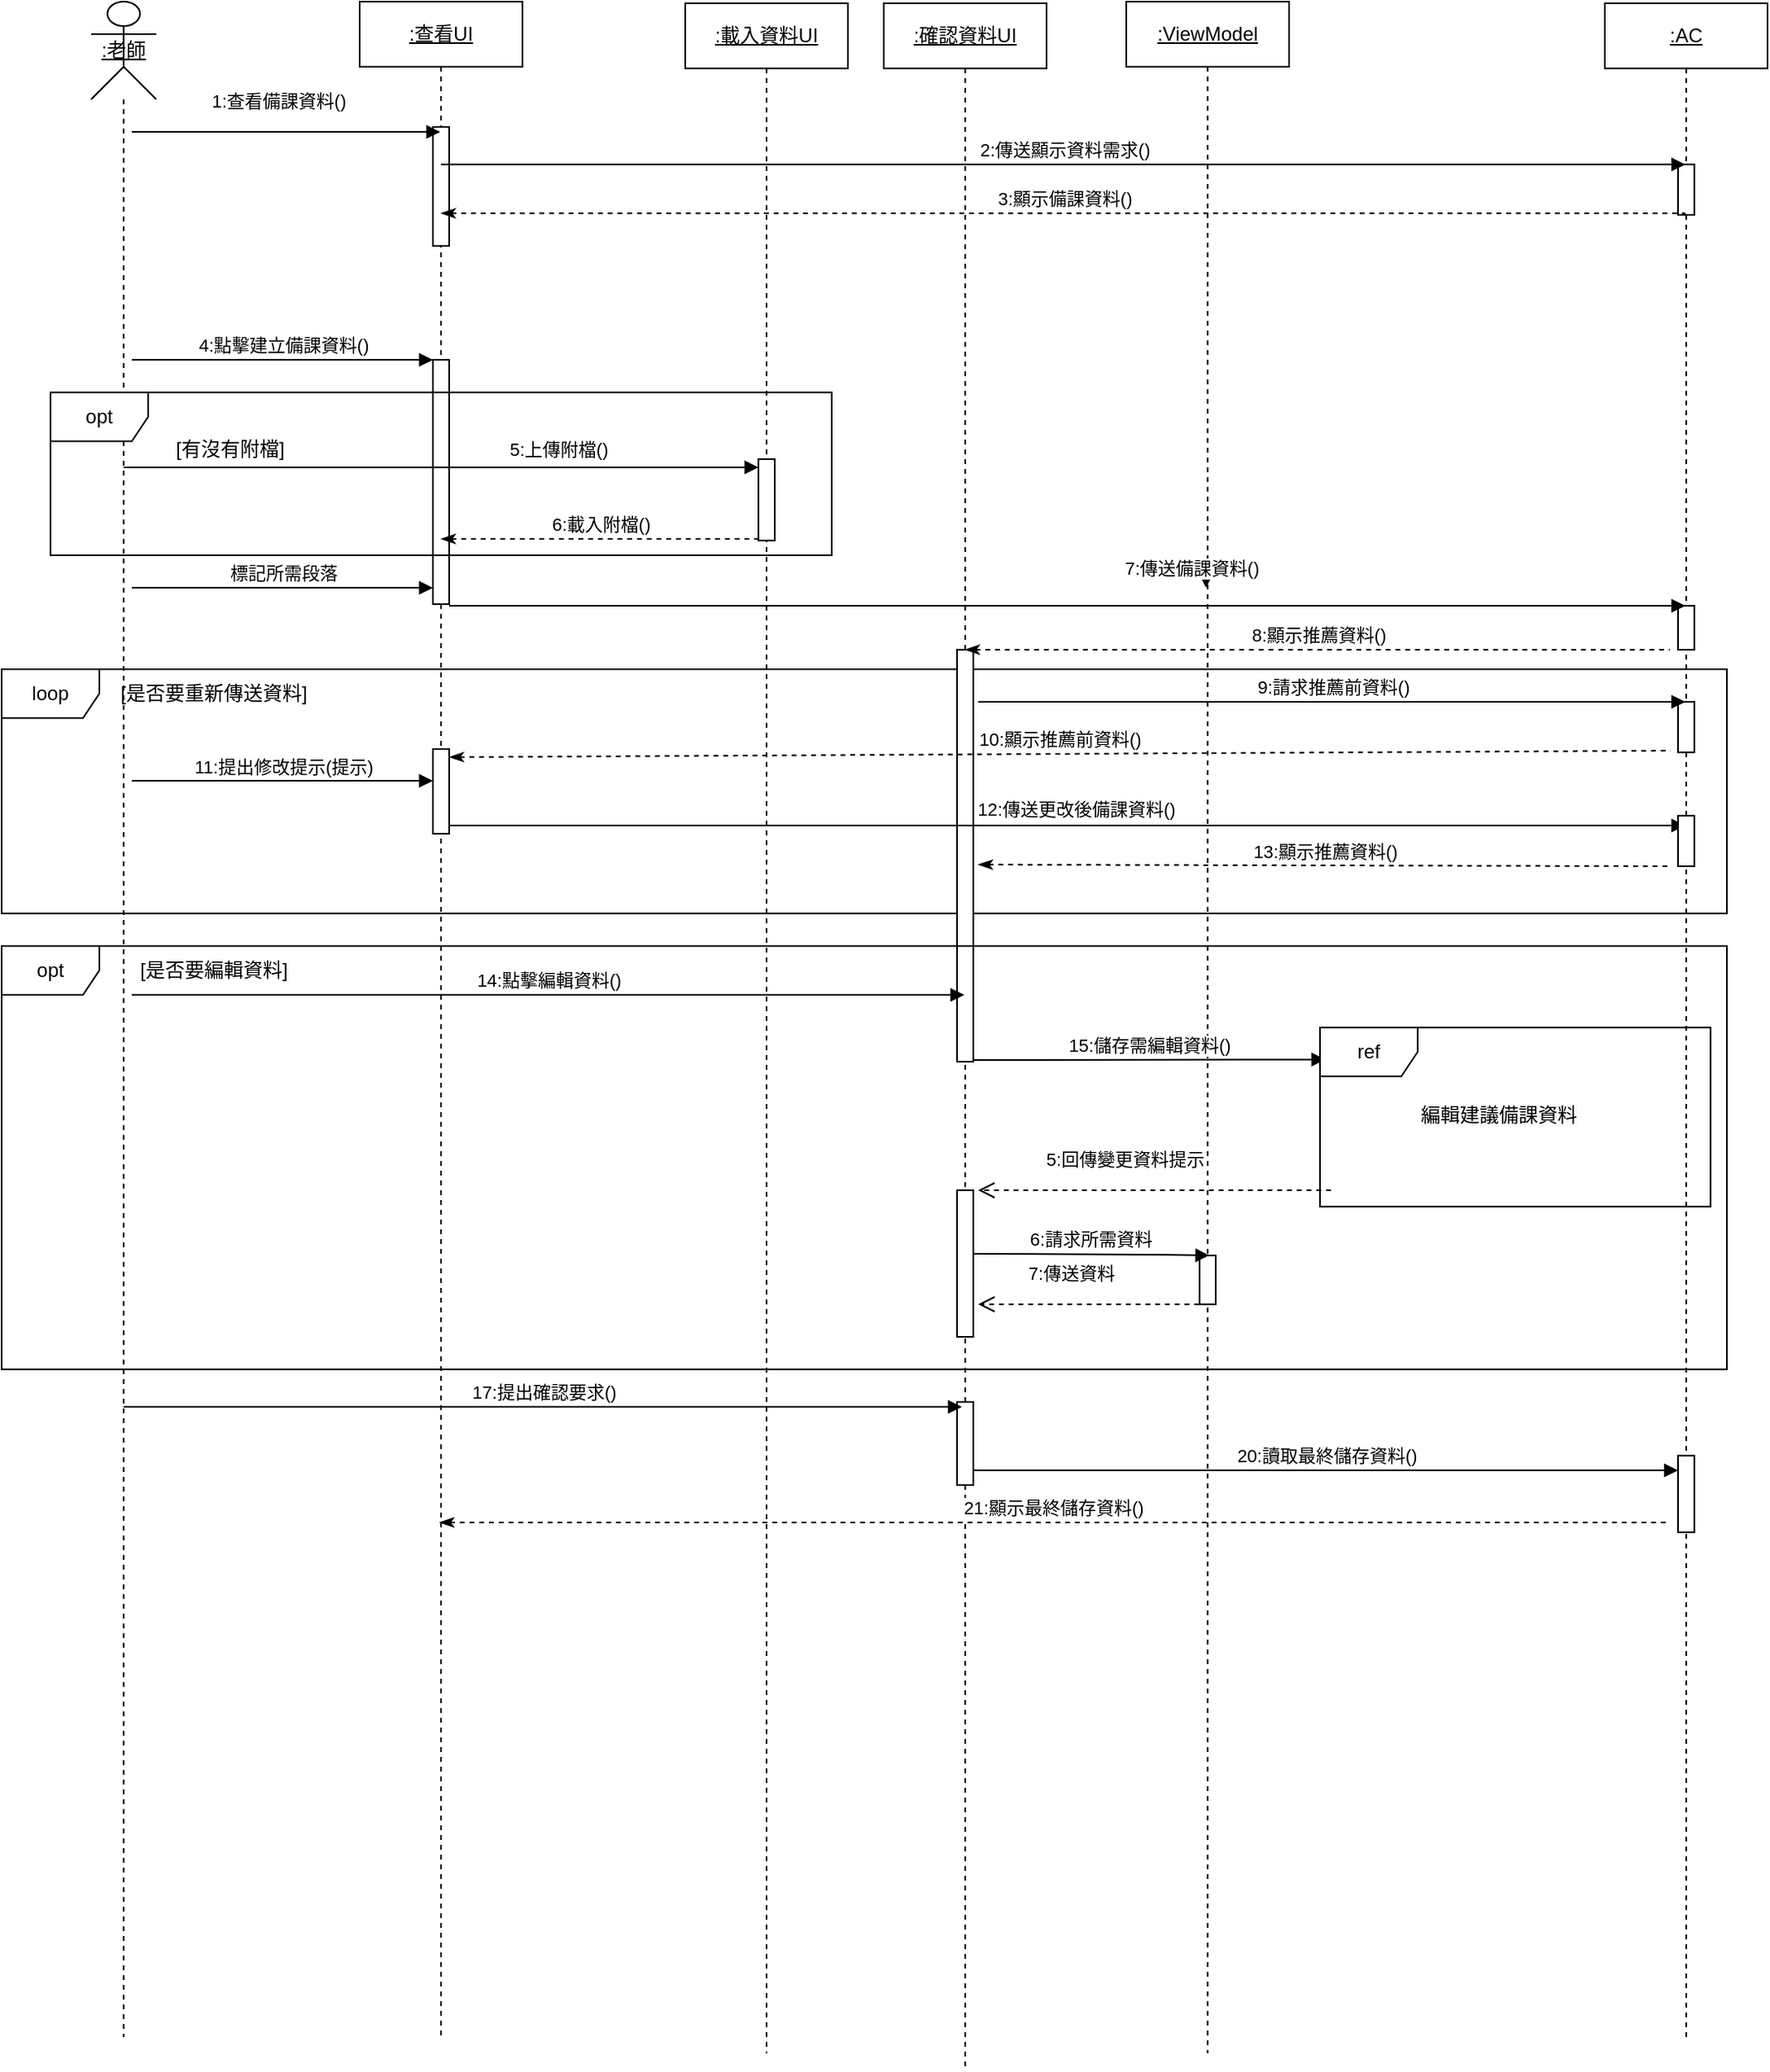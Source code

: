 <mxfile>
    <diagram name="第 1 页" id="O-JAYGMxtfNgu9QWobxc">
        <mxGraphModel dx="4426" dy="688" grid="1" gridSize="10" guides="1" tooltips="1" connect="1" arrows="1" fold="1" page="1" pageScale="1" pageWidth="3300" pageHeight="4681" math="0" shadow="0">
            <root>
                <mxCell id="0"/>
                <mxCell id="1" parent="0"/>
                <mxCell id="cSUb0s7sQzvSsTjn1v_9-36" value="loop" style="shape=umlFrame;whiteSpace=wrap;html=1;pointerEvents=0;" parent="1" vertex="1">
                    <mxGeometry x="-40" y="440" width="1060" height="150" as="geometry"/>
                </mxCell>
                <mxCell id="cSUb0s7sQzvSsTjn1v_9-1" value="&lt;u&gt;:老師&lt;/u&gt;" style="shape=umlLifeline;perimeter=lifelinePerimeter;whiteSpace=wrap;html=1;container=1;dropTarget=0;collapsible=0;recursiveResize=0;outlineConnect=0;portConstraint=eastwest;newEdgeStyle={&quot;curved&quot;:0,&quot;rounded&quot;:0};participant=umlActor;size=60;" parent="1" vertex="1">
                    <mxGeometry x="15" y="30" width="40" height="1250" as="geometry"/>
                </mxCell>
                <mxCell id="cSUb0s7sQzvSsTjn1v_9-2" value="&lt;u&gt;:查看UI&lt;/u&gt;" style="shape=umlLifeline;perimeter=lifelinePerimeter;whiteSpace=wrap;html=1;container=1;dropTarget=0;collapsible=0;recursiveResize=0;outlineConnect=0;portConstraint=eastwest;newEdgeStyle={&quot;curved&quot;:0,&quot;rounded&quot;:0};" parent="1" vertex="1">
                    <mxGeometry x="180" y="30" width="100" height="1250" as="geometry"/>
                </mxCell>
                <mxCell id="cSUb0s7sQzvSsTjn1v_9-3" value="" style="html=1;points=[[0,0,0,0,5],[0,1,0,0,-5],[1,0,0,0,5],[1,1,0,0,-5]];perimeter=orthogonalPerimeter;outlineConnect=0;targetShapes=umlLifeline;portConstraint=eastwest;newEdgeStyle={&quot;curved&quot;:0,&quot;rounded&quot;:0};" parent="cSUb0s7sQzvSsTjn1v_9-2" vertex="1">
                    <mxGeometry x="45" y="77" width="10" height="73" as="geometry"/>
                </mxCell>
                <mxCell id="cSUb0s7sQzvSsTjn1v_9-4" value="" style="html=1;points=[[0,0,0,0,5],[0,1,0,0,-5],[1,0,0,0,5],[1,1,0,0,-5]];perimeter=orthogonalPerimeter;outlineConnect=0;targetShapes=umlLifeline;portConstraint=eastwest;newEdgeStyle={&quot;curved&quot;:0,&quot;rounded&quot;:0};" parent="cSUb0s7sQzvSsTjn1v_9-2" vertex="1">
                    <mxGeometry x="45" y="220" width="10" height="150" as="geometry"/>
                </mxCell>
                <mxCell id="cSUb0s7sQzvSsTjn1v_9-8" value="&lt;u&gt;:確認資料UI&lt;/u&gt;" style="shape=umlLifeline;perimeter=lifelinePerimeter;whiteSpace=wrap;html=1;container=1;dropTarget=0;collapsible=0;recursiveResize=0;outlineConnect=0;portConstraint=eastwest;newEdgeStyle={&quot;curved&quot;:0,&quot;rounded&quot;:0};" parent="1" vertex="1">
                    <mxGeometry x="502" y="31" width="100" height="1269" as="geometry"/>
                </mxCell>
                <mxCell id="cSUb0s7sQzvSsTjn1v_9-9" value="" style="html=1;points=[[0,0,0,0,5],[0,1,0,0,-5],[1,0,0,0,5],[1,1,0,0,-5]];perimeter=orthogonalPerimeter;outlineConnect=0;targetShapes=umlLifeline;portConstraint=eastwest;newEdgeStyle={&quot;curved&quot;:0,&quot;rounded&quot;:0};" parent="cSUb0s7sQzvSsTjn1v_9-8" vertex="1">
                    <mxGeometry x="45" y="397" width="10" height="253" as="geometry"/>
                </mxCell>
                <mxCell id="cSUb0s7sQzvSsTjn1v_9-5" value="" style="html=1;points=[[0,0,0,0,5],[0,1,0,0,-5],[1,0,0,0,5],[1,1,0,0,-5]];perimeter=orthogonalPerimeter;outlineConnect=0;targetShapes=umlLifeline;portConstraint=eastwest;newEdgeStyle={&quot;curved&quot;:0,&quot;rounded&quot;:0};" parent="cSUb0s7sQzvSsTjn1v_9-8" vertex="1">
                    <mxGeometry x="45" y="859" width="10" height="51" as="geometry"/>
                </mxCell>
                <mxCell id="cSUb0s7sQzvSsTjn1v_9-13" value="&lt;u&gt;:ViewModel&lt;/u&gt;" style="shape=umlLifeline;perimeter=lifelinePerimeter;whiteSpace=wrap;html=1;container=1;dropTarget=0;collapsible=0;recursiveResize=0;outlineConnect=0;portConstraint=eastwest;newEdgeStyle={&quot;curved&quot;:0,&quot;rounded&quot;:0};" parent="1" vertex="1">
                    <mxGeometry x="651" y="30" width="100" height="1260" as="geometry"/>
                </mxCell>
                <mxCell id="8g71Wzf0L6M2EAba5Yp3-6" value="" style="html=1;points=[[0,0,0,0,5],[0,1,0,0,-5],[1,0,0,0,5],[1,1,0,0,-5]];perimeter=orthogonalPerimeter;outlineConnect=0;targetShapes=umlLifeline;portConstraint=eastwest;newEdgeStyle={&quot;curved&quot;:0,&quot;rounded&quot;:0};" parent="cSUb0s7sQzvSsTjn1v_9-13" vertex="1">
                    <mxGeometry x="45" y="770" width="10" height="30" as="geometry"/>
                </mxCell>
                <mxCell id="cSUb0s7sQzvSsTjn1v_9-14" value="&lt;u&gt;:AC&lt;/u&gt;" style="shape=umlLifeline;perimeter=lifelinePerimeter;whiteSpace=wrap;html=1;container=1;dropTarget=0;collapsible=0;recursiveResize=0;outlineConnect=0;portConstraint=eastwest;newEdgeStyle={&quot;curved&quot;:0,&quot;rounded&quot;:0};" parent="1" vertex="1">
                    <mxGeometry x="945" y="31" width="100" height="1249" as="geometry"/>
                </mxCell>
                <mxCell id="cSUb0s7sQzvSsTjn1v_9-15" value="" style="html=1;points=[[0,0,0,0,5],[0,1,0,0,-5],[1,0,0,0,5],[1,1,0,0,-5]];perimeter=orthogonalPerimeter;outlineConnect=0;targetShapes=umlLifeline;portConstraint=eastwest;newEdgeStyle={&quot;curved&quot;:0,&quot;rounded&quot;:0};" parent="cSUb0s7sQzvSsTjn1v_9-14" vertex="1">
                    <mxGeometry x="45" y="99" width="10" height="31" as="geometry"/>
                </mxCell>
                <mxCell id="cSUb0s7sQzvSsTjn1v_9-16" value="" style="html=1;points=[[0,0,0,0,5],[0,1,0,0,-5],[1,0,0,0,5],[1,1,0,0,-5]];perimeter=orthogonalPerimeter;outlineConnect=0;targetShapes=umlLifeline;portConstraint=eastwest;newEdgeStyle={&quot;curved&quot;:0,&quot;rounded&quot;:0};" parent="cSUb0s7sQzvSsTjn1v_9-14" vertex="1">
                    <mxGeometry x="45" y="429" width="10" height="31" as="geometry"/>
                </mxCell>
                <mxCell id="cSUb0s7sQzvSsTjn1v_9-17" value="" style="html=1;points=[[0,0,0,0,5],[0,1,0,0,-5],[1,0,0,0,5],[1,1,0,0,-5]];perimeter=orthogonalPerimeter;outlineConnect=0;targetShapes=umlLifeline;portConstraint=eastwest;newEdgeStyle={&quot;curved&quot;:0,&quot;rounded&quot;:0};" parent="cSUb0s7sQzvSsTjn1v_9-14" vertex="1">
                    <mxGeometry x="45" y="370" width="10" height="27" as="geometry"/>
                </mxCell>
                <mxCell id="cSUb0s7sQzvSsTjn1v_9-20" value="1:查看備課資料()" style="html=1;verticalAlign=bottom;endArrow=block;curved=0;rounded=0;" parent="1" target="cSUb0s7sQzvSsTjn1v_9-2" edge="1">
                    <mxGeometry x="-0.05" y="10" width="80" relative="1" as="geometry">
                        <mxPoint x="40" y="110" as="sourcePoint"/>
                        <mxPoint x="120" y="110" as="targetPoint"/>
                        <mxPoint as="offset"/>
                    </mxGeometry>
                </mxCell>
                <mxCell id="cSUb0s7sQzvSsTjn1v_9-21" value="2:傳送顯示資料需求()" style="html=1;verticalAlign=bottom;endArrow=block;curved=0;rounded=0;" parent="1" target="cSUb0s7sQzvSsTjn1v_9-14" edge="1">
                    <mxGeometry width="80" relative="1" as="geometry">
                        <mxPoint x="230" y="130" as="sourcePoint"/>
                        <mxPoint x="287" y="130" as="targetPoint"/>
                    </mxGeometry>
                </mxCell>
                <mxCell id="cSUb0s7sQzvSsTjn1v_9-22" value="3:顯示備課資料()" style="html=1;verticalAlign=bottom;endArrow=none;curved=0;rounded=0;startArrow=classicThin;startFill=1;endFill=0;dashed=1;" parent="1" target="cSUb0s7sQzvSsTjn1v_9-14" edge="1">
                    <mxGeometry width="80" relative="1" as="geometry">
                        <mxPoint x="230" y="160" as="sourcePoint"/>
                        <mxPoint x="877" y="160" as="targetPoint"/>
                    </mxGeometry>
                </mxCell>
                <mxCell id="cSUb0s7sQzvSsTjn1v_9-23" value="4:點擊建立備課資料()" style="html=1;verticalAlign=bottom;endArrow=block;curved=0;rounded=0;" parent="1" target="cSUb0s7sQzvSsTjn1v_9-4" edge="1">
                    <mxGeometry width="80" relative="1" as="geometry">
                        <mxPoint x="40" y="250" as="sourcePoint"/>
                        <mxPoint x="160" y="250" as="targetPoint"/>
                    </mxGeometry>
                </mxCell>
                <mxCell id="cSUb0s7sQzvSsTjn1v_9-26" value="&lt;u&gt;:載入資料UI&lt;/u&gt;" style="shape=umlLifeline;perimeter=lifelinePerimeter;whiteSpace=wrap;html=1;container=1;dropTarget=0;collapsible=0;recursiveResize=0;outlineConnect=0;portConstraint=eastwest;newEdgeStyle={&quot;curved&quot;:0,&quot;rounded&quot;:0};" parent="1" vertex="1">
                    <mxGeometry x="380" y="31" width="100" height="1259" as="geometry"/>
                </mxCell>
                <mxCell id="cSUb0s7sQzvSsTjn1v_9-27" value="" style="html=1;points=[[0,0,0,0,5],[0,1,0,0,-5],[1,0,0,0,5],[1,1,0,0,-5]];perimeter=orthogonalPerimeter;outlineConnect=0;targetShapes=umlLifeline;portConstraint=eastwest;newEdgeStyle={&quot;curved&quot;:0,&quot;rounded&quot;:0};" parent="cSUb0s7sQzvSsTjn1v_9-26" vertex="1">
                    <mxGeometry x="45" y="280" width="10" height="50" as="geometry"/>
                </mxCell>
                <mxCell id="cSUb0s7sQzvSsTjn1v_9-28" value="opt" style="shape=umlFrame;whiteSpace=wrap;html=1;pointerEvents=0;" parent="1" vertex="1">
                    <mxGeometry x="-10" y="270" width="480" height="100" as="geometry"/>
                </mxCell>
                <mxCell id="cSUb0s7sQzvSsTjn1v_9-29" value="[有沒有附檔]" style="text;html=1;align=center;verticalAlign=middle;resizable=0;points=[];autosize=1;strokeColor=none;fillColor=none;" parent="1" vertex="1">
                    <mxGeometry x="55" y="290" width="90" height="30" as="geometry"/>
                </mxCell>
                <mxCell id="cSUb0s7sQzvSsTjn1v_9-30" value="&lt;div&gt;&lt;br&gt;&lt;/div&gt;&lt;div&gt;&lt;br&gt;&lt;/div&gt;" style="html=1;verticalAlign=bottom;endArrow=block;curved=0;rounded=0;entryX=0;entryY=0;entryDx=0;entryDy=5;entryPerimeter=0;" parent="1" source="cSUb0s7sQzvSsTjn1v_9-1" target="cSUb0s7sQzvSsTjn1v_9-27" edge="1">
                    <mxGeometry width="80" relative="1" as="geometry">
                        <mxPoint x="80" y="310" as="sourcePoint"/>
                        <mxPoint x="370" y="310" as="targetPoint"/>
                    </mxGeometry>
                </mxCell>
                <mxCell id="cSUb0s7sQzvSsTjn1v_9-31" value="5:上傳附檔()" style="edgeLabel;html=1;align=center;verticalAlign=middle;resizable=0;points=[];" parent="cSUb0s7sQzvSsTjn1v_9-30" vertex="1" connectable="0">
                    <mxGeometry x="-0.101" y="3" relative="1" as="geometry">
                        <mxPoint x="91" y="-8" as="offset"/>
                    </mxGeometry>
                </mxCell>
                <mxCell id="cSUb0s7sQzvSsTjn1v_9-33" value="" style="html=1;verticalAlign=bottom;endArrow=block;curved=0;rounded=0;" parent="1" edge="1">
                    <mxGeometry width="80" relative="1" as="geometry">
                        <mxPoint x="700" y="386" as="sourcePoint"/>
                        <mxPoint x="700" y="390" as="targetPoint"/>
                    </mxGeometry>
                </mxCell>
                <mxCell id="cSUb0s7sQzvSsTjn1v_9-34" value="7:傳送備課資料()" style="edgeLabel;html=1;align=center;verticalAlign=middle;resizable=0;points=[];" parent="cSUb0s7sQzvSsTjn1v_9-33" vertex="1" connectable="0">
                    <mxGeometry x="0.038" relative="1" as="geometry">
                        <mxPoint x="-9" y="-10" as="offset"/>
                    </mxGeometry>
                </mxCell>
                <mxCell id="cSUb0s7sQzvSsTjn1v_9-35" value="8:顯示推薦資料()" style="html=1;verticalAlign=bottom;endArrow=none;curved=0;rounded=0;startArrow=classicThin;startFill=1;endFill=0;dashed=1;" parent="1" source="cSUb0s7sQzvSsTjn1v_9-8" edge="1">
                    <mxGeometry x="0.003" width="80" relative="1" as="geometry">
                        <mxPoint x="696.5" y="428" as="sourcePoint"/>
                        <mxPoint x="985" y="428" as="targetPoint"/>
                        <mxPoint as="offset"/>
                    </mxGeometry>
                </mxCell>
                <mxCell id="cSUb0s7sQzvSsTjn1v_9-37" value="9:請求推薦前資料()" style="html=1;verticalAlign=bottom;endArrow=block;curved=0;rounded=0;" parent="1" target="cSUb0s7sQzvSsTjn1v_9-14" edge="1">
                    <mxGeometry width="80" relative="1" as="geometry">
                        <mxPoint x="560" y="460" as="sourcePoint"/>
                        <mxPoint x="640" y="460" as="targetPoint"/>
                    </mxGeometry>
                </mxCell>
                <mxCell id="cSUb0s7sQzvSsTjn1v_9-38" value="10:顯示推薦前資料()" style="html=1;verticalAlign=bottom;endArrow=none;curved=0;rounded=0;startArrow=classicThin;startFill=1;endFill=0;dashed=1;exitX=1;exitY=0;exitDx=0;exitDy=5;exitPerimeter=0;" parent="1" source="cSUb0s7sQzvSsTjn1v_9-39" edge="1">
                    <mxGeometry width="80" relative="1" as="geometry">
                        <mxPoint x="450" y="490" as="sourcePoint"/>
                        <mxPoint x="985.5" y="490" as="targetPoint"/>
                    </mxGeometry>
                </mxCell>
                <mxCell id="cSUb0s7sQzvSsTjn1v_9-39" value="" style="html=1;points=[[0,0,0,0,5],[0,1,0,0,-5],[1,0,0,0,5],[1,1,0,0,-5]];perimeter=orthogonalPerimeter;outlineConnect=0;targetShapes=umlLifeline;portConstraint=eastwest;newEdgeStyle={&quot;curved&quot;:0,&quot;rounded&quot;:0};" parent="1" vertex="1">
                    <mxGeometry x="225" y="489" width="10" height="52" as="geometry"/>
                </mxCell>
                <mxCell id="cSUb0s7sQzvSsTjn1v_9-40" value="" style="html=1;verticalAlign=bottom;endArrow=block;curved=0;rounded=0;exitX=1;exitY=1;exitDx=0;exitDy=-5;exitPerimeter=0;" parent="1" source="cSUb0s7sQzvSsTjn1v_9-39" target="cSUb0s7sQzvSsTjn1v_9-14" edge="1">
                    <mxGeometry width="80" relative="1" as="geometry">
                        <mxPoint x="305" y="530" as="sourcePoint"/>
                        <mxPoint x="843" y="530" as="targetPoint"/>
                    </mxGeometry>
                </mxCell>
                <mxCell id="cSUb0s7sQzvSsTjn1v_9-41" value="12:傳送更改後備課資料()" style="edgeLabel;html=1;align=center;verticalAlign=middle;resizable=0;points=[];" parent="cSUb0s7sQzvSsTjn1v_9-40" vertex="1" connectable="0">
                    <mxGeometry x="0.038" relative="1" as="geometry">
                        <mxPoint x="-9" y="-10" as="offset"/>
                    </mxGeometry>
                </mxCell>
                <mxCell id="cSUb0s7sQzvSsTjn1v_9-42" value="[是否要重新傳送資料]" style="text;html=1;align=center;verticalAlign=middle;resizable=0;points=[];autosize=1;strokeColor=none;fillColor=none;" parent="1" vertex="1">
                    <mxGeometry x="20" y="440" width="140" height="30" as="geometry"/>
                </mxCell>
                <mxCell id="cSUb0s7sQzvSsTjn1v_9-43" value="11:提出修改提示(提示)" style="html=1;verticalAlign=bottom;endArrow=block;curved=0;rounded=0;" parent="1" target="cSUb0s7sQzvSsTjn1v_9-39" edge="1">
                    <mxGeometry width="80" relative="1" as="geometry">
                        <mxPoint x="40" y="508.5" as="sourcePoint"/>
                        <mxPoint x="140" y="509" as="targetPoint"/>
                    </mxGeometry>
                </mxCell>
                <mxCell id="cSUb0s7sQzvSsTjn1v_9-44" value="" style="html=1;points=[[0,0,0,0,5],[0,1,0,0,-5],[1,0,0,0,5],[1,1,0,0,-5]];perimeter=orthogonalPerimeter;outlineConnect=0;targetShapes=umlLifeline;portConstraint=eastwest;newEdgeStyle={&quot;curved&quot;:0,&quot;rounded&quot;:0};" parent="1" vertex="1">
                    <mxGeometry x="990" y="530" width="10" height="31" as="geometry"/>
                </mxCell>
                <mxCell id="cSUb0s7sQzvSsTjn1v_9-45" value="13:顯示推薦資料()" style="html=1;verticalAlign=bottom;endArrow=none;curved=0;rounded=0;startArrow=classicThin;startFill=1;endFill=0;dashed=1;" parent="1" edge="1">
                    <mxGeometry width="80" relative="1" as="geometry">
                        <mxPoint x="560" y="560" as="sourcePoint"/>
                        <mxPoint x="985.5" y="561" as="targetPoint"/>
                    </mxGeometry>
                </mxCell>
                <mxCell id="cSUb0s7sQzvSsTjn1v_9-46" value="opt" style="shape=umlFrame;whiteSpace=wrap;html=1;pointerEvents=0;" parent="1" vertex="1">
                    <mxGeometry x="-40" y="610" width="1060" height="260" as="geometry"/>
                </mxCell>
                <mxCell id="cSUb0s7sQzvSsTjn1v_9-47" value="[是否要編輯資料]" style="text;html=1;align=center;verticalAlign=middle;resizable=0;points=[];autosize=1;strokeColor=none;fillColor=none;" parent="1" vertex="1">
                    <mxGeometry x="35" y="610" width="110" height="30" as="geometry"/>
                </mxCell>
                <mxCell id="cSUb0s7sQzvSsTjn1v_9-50" value="" style="html=1;verticalAlign=bottom;endArrow=block;curved=0;rounded=0;exitX=1;exitY=1;exitDx=0;exitDy=-5;exitPerimeter=0;" parent="1" edge="1">
                    <mxGeometry width="80" relative="1" as="geometry">
                        <mxPoint x="235" y="401" as="sourcePoint"/>
                        <mxPoint x="994.5" y="401" as="targetPoint"/>
                    </mxGeometry>
                </mxCell>
                <mxCell id="cSUb0s7sQzvSsTjn1v_9-51" value="14:點擊編輯資料()" style="html=1;verticalAlign=bottom;endArrow=block;curved=0;rounded=0;" parent="1" edge="1">
                    <mxGeometry x="0.001" width="80" relative="1" as="geometry">
                        <mxPoint x="40" y="640" as="sourcePoint"/>
                        <mxPoint x="551.5" y="640" as="targetPoint"/>
                        <mxPoint as="offset"/>
                    </mxGeometry>
                </mxCell>
                <mxCell id="cSUb0s7sQzvSsTjn1v_9-62" value="" style="html=1;points=[[0,0,0,0,5],[0,1,0,0,-5],[1,0,0,0,5],[1,1,0,0,-5]];perimeter=orthogonalPerimeter;outlineConnect=0;targetShapes=umlLifeline;portConstraint=eastwest;newEdgeStyle={&quot;curved&quot;:0,&quot;rounded&quot;:0};" parent="1" vertex="1">
                    <mxGeometry x="547" y="760" width="10" height="90" as="geometry"/>
                </mxCell>
                <mxCell id="GXKdgMsnnEw2hDHPbhKI-5" value="" style="html=1;points=[[0,0,0,0,5],[0,1,0,0,-5],[1,0,0,0,5],[1,1,0,0,-5]];perimeter=orthogonalPerimeter;outlineConnect=0;targetShapes=umlLifeline;portConstraint=eastwest;newEdgeStyle={&quot;curved&quot;:0,&quot;rounded&quot;:0};" parent="1" vertex="1">
                    <mxGeometry x="990" y="923" width="10" height="47" as="geometry"/>
                </mxCell>
                <mxCell id="cSUb0s7sQzvSsTjn1v_9-67" value="15:儲存需編輯資料()" style="html=1;verticalAlign=bottom;endArrow=block;curved=0;rounded=0;entryX=0.014;entryY=0.179;entryDx=0;entryDy=0;entryPerimeter=0;" parent="1" target="cSUb0s7sQzvSsTjn1v_9-69" edge="1">
                    <mxGeometry width="80" relative="1" as="geometry">
                        <mxPoint x="557" y="680" as="sourcePoint"/>
                        <mxPoint x="650" y="680" as="targetPoint"/>
                    </mxGeometry>
                </mxCell>
                <mxCell id="cSUb0s7sQzvSsTjn1v_9-69" value="ref" style="shape=umlFrame;whiteSpace=wrap;html=1;pointerEvents=0;" parent="1" vertex="1">
                    <mxGeometry x="770" y="660" width="240" height="110" as="geometry"/>
                </mxCell>
                <mxCell id="cSUb0s7sQzvSsTjn1v_9-70" value="&lt;span style=&quot;color: rgb(0, 0, 0); font-family: Helvetica; font-size: 12px; font-style: normal; font-variant-ligatures: normal; font-variant-caps: normal; font-weight: 400; letter-spacing: normal; orphans: 2; text-align: center; text-indent: 0px; text-transform: none; widows: 2; word-spacing: 0px; -webkit-text-stroke-width: 0px; white-space: normal; background-color: rgb(251, 251, 251); text-decoration-thickness: initial; text-decoration-style: initial; text-decoration-color: initial; display: inline !important; float: none;&quot;&gt;編輯建議備課資料&lt;/span&gt;" style="text;whiteSpace=wrap;html=1;" parent="1" vertex="1">
                    <mxGeometry x="830" y="700" width="130" height="40" as="geometry"/>
                </mxCell>
                <mxCell id="cSUb0s7sQzvSsTjn1v_9-63" value="17:提出確認要求()" style="html=1;verticalAlign=bottom;endArrow=block;curved=0;rounded=0;" parent="1" edge="1">
                    <mxGeometry width="80" relative="1" as="geometry">
                        <mxPoint x="35" y="893" as="sourcePoint"/>
                        <mxPoint x="550" y="893" as="targetPoint"/>
                    </mxGeometry>
                </mxCell>
                <mxCell id="GXKdgMsnnEw2hDHPbhKI-6" value="21:顯示最終儲存資料()" style="html=1;verticalAlign=bottom;endArrow=none;curved=0;rounded=0;startArrow=classicThin;startFill=1;endFill=0;dashed=1;" parent="1" edge="1">
                    <mxGeometry width="80" relative="1" as="geometry">
                        <mxPoint x="229.071" y="964" as="sourcePoint"/>
                        <mxPoint x="982.5" y="964" as="targetPoint"/>
                    </mxGeometry>
                </mxCell>
                <mxCell id="GXKdgMsnnEw2hDHPbhKI-15" value="20:讀取最終儲存資料()" style="html=1;verticalAlign=bottom;endArrow=block;curved=0;rounded=0;" parent="1" edge="1">
                    <mxGeometry x="0.002" width="80" relative="1" as="geometry">
                        <mxPoint x="557" y="932" as="sourcePoint"/>
                        <mxPoint x="990" y="932" as="targetPoint"/>
                        <mxPoint as="offset"/>
                    </mxGeometry>
                </mxCell>
                <mxCell id="2" value="6:載入附檔()" style="html=1;verticalAlign=bottom;endArrow=none;curved=0;rounded=0;startArrow=classicThin;startFill=1;endFill=0;dashed=1;" parent="1" target="cSUb0s7sQzvSsTjn1v_9-27" edge="1">
                    <mxGeometry width="80" relative="1" as="geometry">
                        <mxPoint x="230" y="360" as="sourcePoint"/>
                        <mxPoint x="420" y="360" as="targetPoint"/>
                    </mxGeometry>
                </mxCell>
                <mxCell id="8g71Wzf0L6M2EAba5Yp3-3" value="6:請求所需資料" style="html=1;verticalAlign=bottom;startArrow=none;startFill=0;endArrow=block;startSize=8;" parent="1" edge="1">
                    <mxGeometry width="60" relative="1" as="geometry">
                        <mxPoint x="557" y="799" as="sourcePoint"/>
                        <mxPoint x="702" y="800" as="targetPoint"/>
                        <Array as="points">
                            <mxPoint x="667.5" y="799.54"/>
                        </Array>
                    </mxGeometry>
                </mxCell>
                <mxCell id="8g71Wzf0L6M2EAba5Yp3-4" value="7:傳送資料" style="html=1;verticalAlign=bottom;endArrow=open;dashed=1;endSize=8;" parent="1" edge="1">
                    <mxGeometry x="0.167" y="-10" relative="1" as="geometry">
                        <mxPoint x="695.75" y="830" as="sourcePoint"/>
                        <mxPoint x="560" y="830" as="targetPoint"/>
                        <Array as="points"/>
                        <mxPoint as="offset"/>
                    </mxGeometry>
                </mxCell>
                <mxCell id="8g71Wzf0L6M2EAba5Yp3-5" value="5:回傳變更資料提示" style="html=1;verticalAlign=bottom;endArrow=open;dashed=1;endSize=8;" parent="1" edge="1">
                    <mxGeometry x="0.167" y="-10" relative="1" as="geometry">
                        <mxPoint x="776.75" y="760" as="sourcePoint"/>
                        <mxPoint x="560" y="760" as="targetPoint"/>
                        <Array as="points"/>
                        <mxPoint as="offset"/>
                    </mxGeometry>
                </mxCell>
                <mxCell id="gVskaxcu2NLFtuiNmCba-6" value="標記所需段落" style="html=1;verticalAlign=bottom;endArrow=block;curved=0;rounded=0;" parent="1" edge="1">
                    <mxGeometry width="80" relative="1" as="geometry">
                        <mxPoint x="40" y="390" as="sourcePoint"/>
                        <mxPoint x="225" y="390" as="targetPoint"/>
                    </mxGeometry>
                </mxCell>
            </root>
        </mxGraphModel>
    </diagram>
</mxfile>